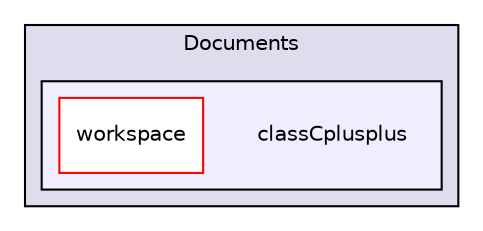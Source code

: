 digraph "/Users/karim/Documents/classCplusplus" {
  compound=true
  node [ fontsize="10", fontname="Helvetica"];
  edge [ labelfontsize="10", labelfontname="Helvetica"];
  subgraph clusterdir_8b13d2850cf543ab9a275d3a4cc0fd9b {
    graph [ bgcolor="#ddddee", pencolor="black", label="Documents" fontname="Helvetica", fontsize="10", URL="dir_8b13d2850cf543ab9a275d3a4cc0fd9b.html"]
  subgraph clusterdir_68943ed6397d5ce8ef790b12e1f08109 {
    graph [ bgcolor="#eeeeff", pencolor="black", label="" URL="dir_68943ed6397d5ce8ef790b12e1f08109.html"];
    dir_68943ed6397d5ce8ef790b12e1f08109 [shape=plaintext label="classCplusplus"];
    dir_a8fad7ba84373ab3527e56db224ac553 [shape=box label="workspace" color="red" fillcolor="white" style="filled" URL="dir_a8fad7ba84373ab3527e56db224ac553.html"];
  }
  }
}

